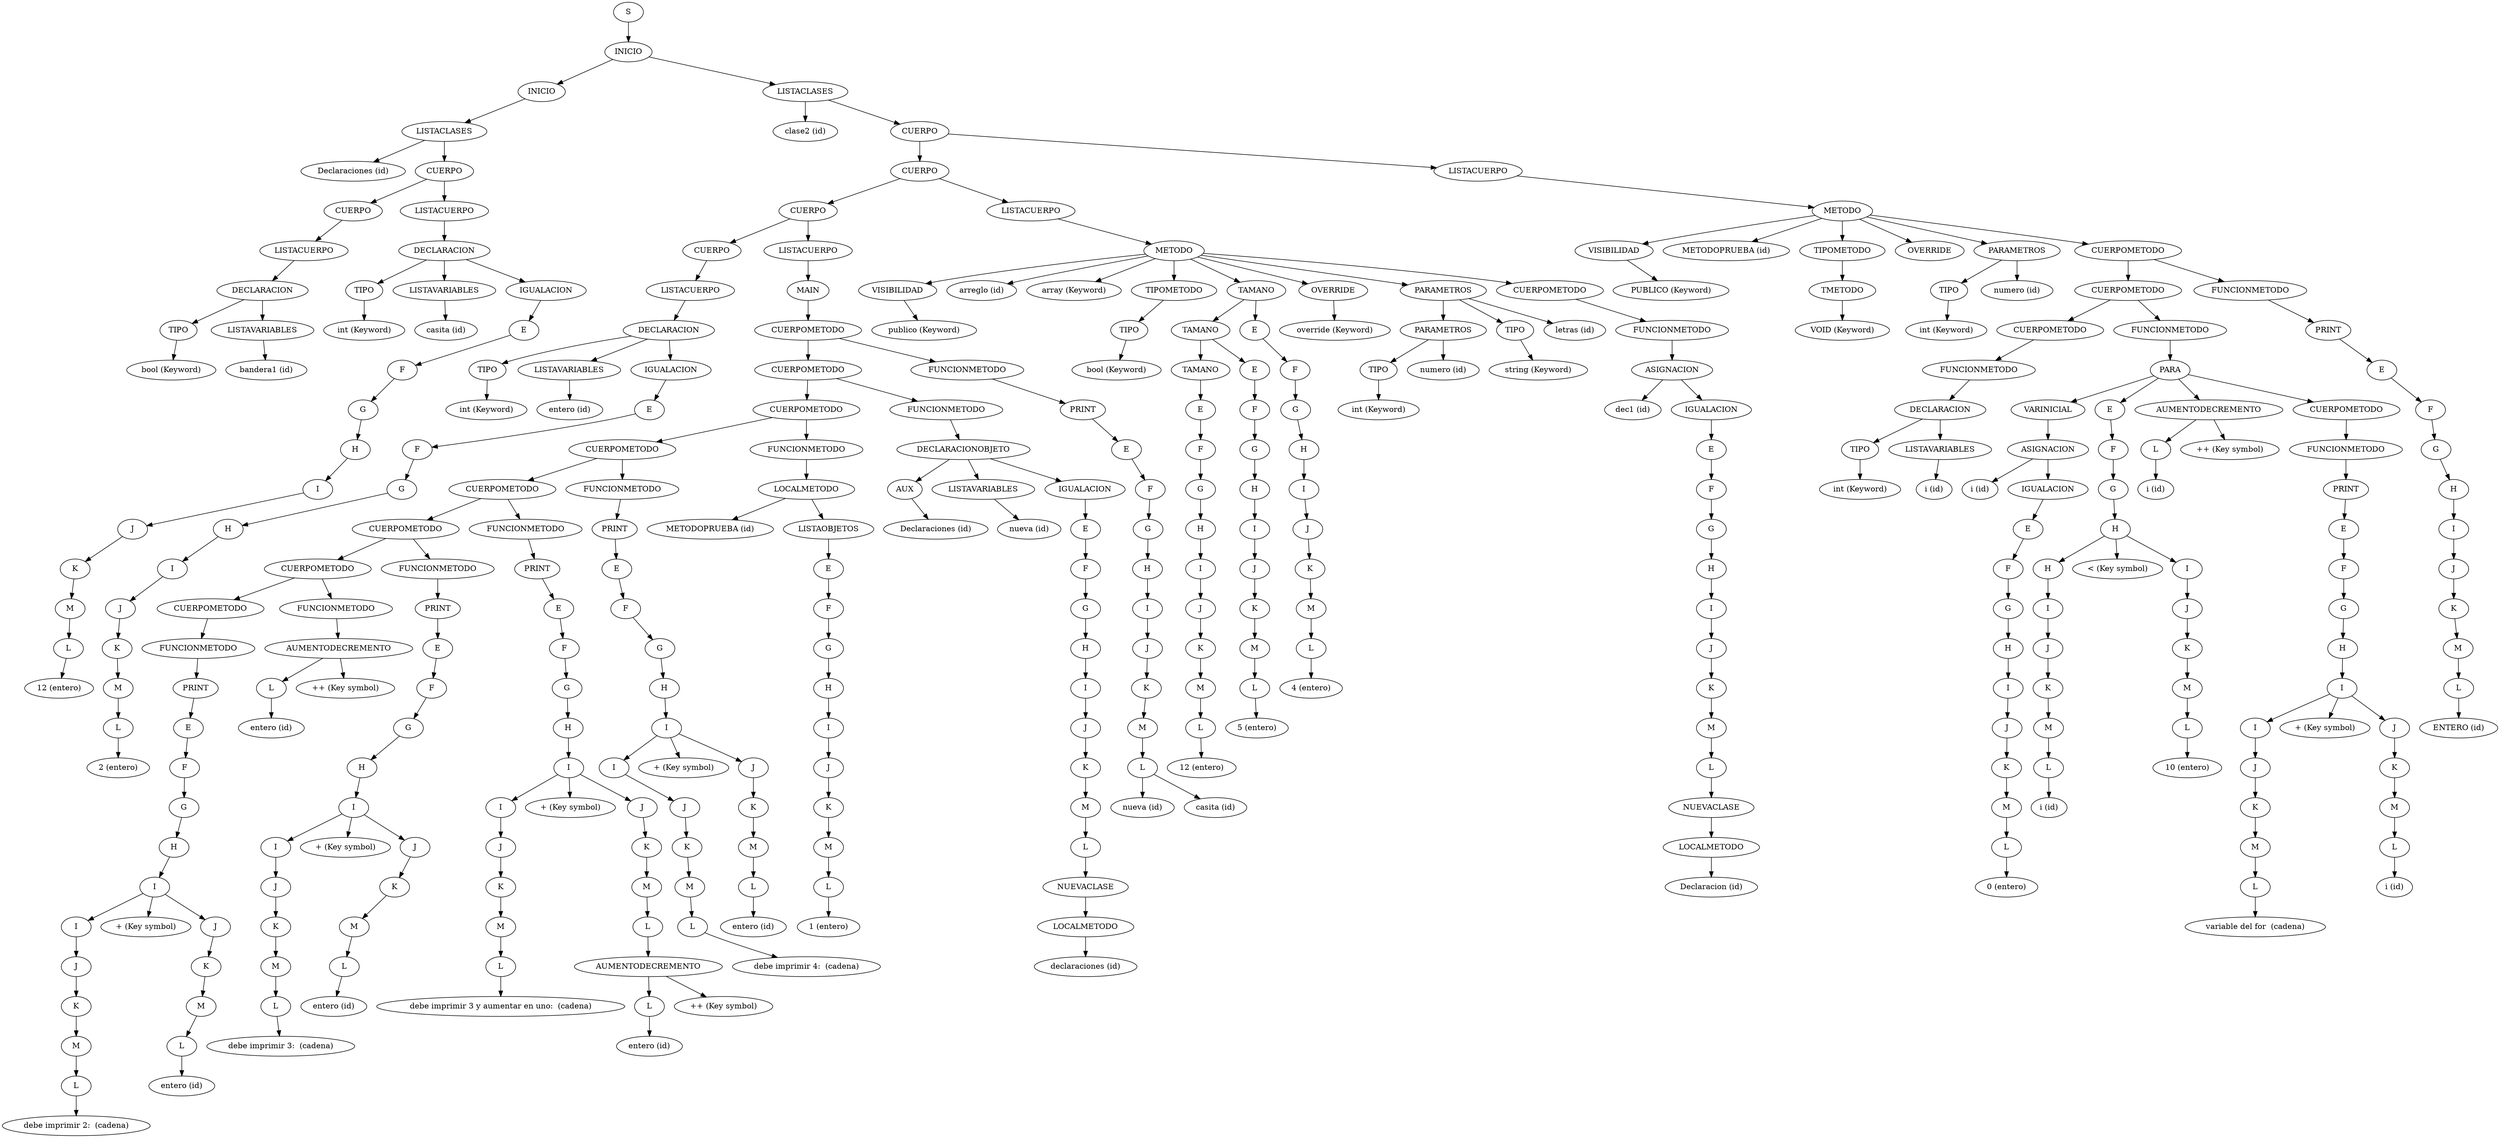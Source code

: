 digraph G{nodo0[label="S"];
nodo1[label="INICIO"];
nodo0->nodo1;
nodo2[label="INICIO"];
nodo1->nodo2;
nodo3[label="LISTACLASES"];
nodo2->nodo3;
nodo4[label="Declaraciones (id)"];
nodo3->nodo4;
nodo5[label="CUERPO"];
nodo3->nodo5;
nodo6[label="CUERPO"];
nodo5->nodo6;
nodo7[label="LISTACUERPO"];
nodo6->nodo7;
nodo8[label="DECLARACION"];
nodo7->nodo8;
nodo9[label="TIPO"];
nodo8->nodo9;
nodo10[label="bool (Keyword)"];
nodo9->nodo10;
nodo11[label="LISTAVARIABLES"];
nodo8->nodo11;
nodo12[label="bandera1 (id)"];
nodo11->nodo12;
nodo13[label="LISTACUERPO"];
nodo5->nodo13;
nodo14[label="DECLARACION"];
nodo13->nodo14;
nodo15[label="TIPO"];
nodo14->nodo15;
nodo16[label="int (Keyword)"];
nodo15->nodo16;
nodo17[label="LISTAVARIABLES"];
nodo14->nodo17;
nodo18[label="casita (id)"];
nodo17->nodo18;
nodo19[label="IGUALACION"];
nodo14->nodo19;
nodo20[label="E"];
nodo19->nodo20;
nodo21[label="F"];
nodo20->nodo21;
nodo22[label="G"];
nodo21->nodo22;
nodo23[label="H"];
nodo22->nodo23;
nodo24[label="I"];
nodo23->nodo24;
nodo25[label="J"];
nodo24->nodo25;
nodo26[label="K"];
nodo25->nodo26;
nodo27[label="M"];
nodo26->nodo27;
nodo28[label="L"];
nodo27->nodo28;
nodo29[label="12 (entero)"];
nodo28->nodo29;
nodo30[label="LISTACLASES"];
nodo1->nodo30;
nodo31[label="clase2 (id)"];
nodo30->nodo31;
nodo32[label="CUERPO"];
nodo30->nodo32;
nodo33[label="CUERPO"];
nodo32->nodo33;
nodo34[label="CUERPO"];
nodo33->nodo34;
nodo35[label="CUERPO"];
nodo34->nodo35;
nodo36[label="LISTACUERPO"];
nodo35->nodo36;
nodo37[label="DECLARACION"];
nodo36->nodo37;
nodo38[label="TIPO"];
nodo37->nodo38;
nodo39[label="int (Keyword)"];
nodo38->nodo39;
nodo40[label="LISTAVARIABLES"];
nodo37->nodo40;
nodo41[label="entero (id)"];
nodo40->nodo41;
nodo42[label="IGUALACION"];
nodo37->nodo42;
nodo43[label="E"];
nodo42->nodo43;
nodo44[label="F"];
nodo43->nodo44;
nodo45[label="G"];
nodo44->nodo45;
nodo46[label="H"];
nodo45->nodo46;
nodo47[label="I"];
nodo46->nodo47;
nodo48[label="J"];
nodo47->nodo48;
nodo49[label="K"];
nodo48->nodo49;
nodo50[label="M"];
nodo49->nodo50;
nodo51[label="L"];
nodo50->nodo51;
nodo52[label="2 (entero)"];
nodo51->nodo52;
nodo53[label="LISTACUERPO"];
nodo34->nodo53;
nodo54[label="MAIN"];
nodo53->nodo54;
nodo55[label="CUERPOMETODO"];
nodo54->nodo55;
nodo56[label="CUERPOMETODO"];
nodo55->nodo56;
nodo57[label="CUERPOMETODO"];
nodo56->nodo57;
nodo58[label="CUERPOMETODO"];
nodo57->nodo58;
nodo59[label="CUERPOMETODO"];
nodo58->nodo59;
nodo60[label="CUERPOMETODO"];
nodo59->nodo60;
nodo61[label="CUERPOMETODO"];
nodo60->nodo61;
nodo62[label="CUERPOMETODO"];
nodo61->nodo62;
nodo63[label="FUNCIONMETODO"];
nodo62->nodo63;
nodo64[label="PRINT"];
nodo63->nodo64;
nodo65[label="E"];
nodo64->nodo65;
nodo66[label="F"];
nodo65->nodo66;
nodo67[label="G"];
nodo66->nodo67;
nodo68[label="H"];
nodo67->nodo68;
nodo69[label="I"];
nodo68->nodo69;
nodo70[label="I"];
nodo69->nodo70;
nodo71[label="J"];
nodo70->nodo71;
nodo72[label="K"];
nodo71->nodo72;
nodo73[label="M"];
nodo72->nodo73;
nodo74[label="L"];
nodo73->nodo74;
nodo75[label="debe imprimir 2:  (cadena)"];
nodo74->nodo75;
nodo76[label="+ (Key symbol)"];
nodo69->nodo76;
nodo77[label="J"];
nodo69->nodo77;
nodo78[label="K"];
nodo77->nodo78;
nodo79[label="M"];
nodo78->nodo79;
nodo80[label="L"];
nodo79->nodo80;
nodo81[label="entero (id)"];
nodo80->nodo81;
nodo82[label="FUNCIONMETODO"];
nodo61->nodo82;
nodo83[label="AUMENTODECREMENTO"];
nodo82->nodo83;
nodo84[label="L"];
nodo83->nodo84;
nodo85[label="entero (id)"];
nodo84->nodo85;
nodo86[label="++ (Key symbol)"];
nodo83->nodo86;
nodo87[label="FUNCIONMETODO"];
nodo60->nodo87;
nodo88[label="PRINT"];
nodo87->nodo88;
nodo89[label="E"];
nodo88->nodo89;
nodo90[label="F"];
nodo89->nodo90;
nodo91[label="G"];
nodo90->nodo91;
nodo92[label="H"];
nodo91->nodo92;
nodo93[label="I"];
nodo92->nodo93;
nodo94[label="I"];
nodo93->nodo94;
nodo95[label="J"];
nodo94->nodo95;
nodo96[label="K"];
nodo95->nodo96;
nodo97[label="M"];
nodo96->nodo97;
nodo98[label="L"];
nodo97->nodo98;
nodo99[label="debe imprimir 3:  (cadena)"];
nodo98->nodo99;
nodo100[label="+ (Key symbol)"];
nodo93->nodo100;
nodo101[label="J"];
nodo93->nodo101;
nodo102[label="K"];
nodo101->nodo102;
nodo103[label="M"];
nodo102->nodo103;
nodo104[label="L"];
nodo103->nodo104;
nodo105[label="entero (id)"];
nodo104->nodo105;
nodo106[label="FUNCIONMETODO"];
nodo59->nodo106;
nodo107[label="PRINT"];
nodo106->nodo107;
nodo108[label="E"];
nodo107->nodo108;
nodo109[label="F"];
nodo108->nodo109;
nodo110[label="G"];
nodo109->nodo110;
nodo111[label="H"];
nodo110->nodo111;
nodo112[label="I"];
nodo111->nodo112;
nodo113[label="I"];
nodo112->nodo113;
nodo114[label="J"];
nodo113->nodo114;
nodo115[label="K"];
nodo114->nodo115;
nodo116[label="M"];
nodo115->nodo116;
nodo117[label="L"];
nodo116->nodo117;
nodo118[label="debe imprimir 3 y aumentar en uno:  (cadena)"];
nodo117->nodo118;
nodo119[label="+ (Key symbol)"];
nodo112->nodo119;
nodo120[label="J"];
nodo112->nodo120;
nodo121[label="K"];
nodo120->nodo121;
nodo122[label="M"];
nodo121->nodo122;
nodo123[label="L"];
nodo122->nodo123;
nodo124[label="AUMENTODECREMENTO"];
nodo123->nodo124;
nodo125[label="L"];
nodo124->nodo125;
nodo126[label="entero (id)"];
nodo125->nodo126;
nodo127[label="++ (Key symbol)"];
nodo124->nodo127;
nodo128[label="FUNCIONMETODO"];
nodo58->nodo128;
nodo129[label="PRINT"];
nodo128->nodo129;
nodo130[label="E"];
nodo129->nodo130;
nodo131[label="F"];
nodo130->nodo131;
nodo132[label="G"];
nodo131->nodo132;
nodo133[label="H"];
nodo132->nodo133;
nodo134[label="I"];
nodo133->nodo134;
nodo135[label="I"];
nodo134->nodo135;
nodo136[label="J"];
nodo135->nodo136;
nodo137[label="K"];
nodo136->nodo137;
nodo138[label="M"];
nodo137->nodo138;
nodo139[label="L"];
nodo138->nodo139;
nodo140[label="debe imprimir 4:  (cadena)"];
nodo139->nodo140;
nodo141[label="+ (Key symbol)"];
nodo134->nodo141;
nodo142[label="J"];
nodo134->nodo142;
nodo143[label="K"];
nodo142->nodo143;
nodo144[label="M"];
nodo143->nodo144;
nodo145[label="L"];
nodo144->nodo145;
nodo146[label="entero (id)"];
nodo145->nodo146;
nodo147[label="FUNCIONMETODO"];
nodo57->nodo147;
nodo148[label="LOCALMETODO"];
nodo147->nodo148;
nodo149[label="METODOPRUEBA (id)"];
nodo148->nodo149;
nodo150[label="LISTAOBJETOS"];
nodo148->nodo150;
nodo151[label="E"];
nodo150->nodo151;
nodo152[label="F"];
nodo151->nodo152;
nodo153[label="G"];
nodo152->nodo153;
nodo154[label="H"];
nodo153->nodo154;
nodo155[label="I"];
nodo154->nodo155;
nodo156[label="J"];
nodo155->nodo156;
nodo157[label="K"];
nodo156->nodo157;
nodo158[label="M"];
nodo157->nodo158;
nodo159[label="L"];
nodo158->nodo159;
nodo160[label="1 (entero)"];
nodo159->nodo160;
nodo161[label="FUNCIONMETODO"];
nodo56->nodo161;
nodo162[label="DECLARACIONOBJETO"];
nodo161->nodo162;
nodo163[label="AUX"];
nodo162->nodo163;
nodo164[label="Declaraciones (id)"];
nodo163->nodo164;
nodo165[label="LISTAVARIABLES"];
nodo162->nodo165;
nodo166[label="nueva (id)"];
nodo165->nodo166;
nodo167[label="IGUALACION"];
nodo162->nodo167;
nodo168[label="E"];
nodo167->nodo168;
nodo169[label="F"];
nodo168->nodo169;
nodo170[label="G"];
nodo169->nodo170;
nodo171[label="H"];
nodo170->nodo171;
nodo172[label="I"];
nodo171->nodo172;
nodo173[label="J"];
nodo172->nodo173;
nodo174[label="K"];
nodo173->nodo174;
nodo175[label="M"];
nodo174->nodo175;
nodo176[label="L"];
nodo175->nodo176;
nodo177[label="NUEVACLASE"];
nodo176->nodo177;
nodo178[label="LOCALMETODO"];
nodo177->nodo178;
nodo179[label="declaraciones (id)"];
nodo178->nodo179;
nodo180[label="FUNCIONMETODO"];
nodo55->nodo180;
nodo181[label="PRINT"];
nodo180->nodo181;
nodo182[label="E"];
nodo181->nodo182;
nodo183[label="F"];
nodo182->nodo183;
nodo184[label="G"];
nodo183->nodo184;
nodo185[label="H"];
nodo184->nodo185;
nodo186[label="I"];
nodo185->nodo186;
nodo187[label="J"];
nodo186->nodo187;
nodo188[label="K"];
nodo187->nodo188;
nodo189[label="M"];
nodo188->nodo189;
nodo190[label="L"];
nodo189->nodo190;
nodo191[label="nueva (id)"];
nodo190->nodo191;
nodo192[label="casita (id)"];
nodo190->nodo192;
nodo193[label="LISTACUERPO"];
nodo33->nodo193;
nodo194[label="METODO"];
nodo193->nodo194;
nodo195[label="VISIBILIDAD"];
nodo194->nodo195;
nodo196[label="publico (Keyword)"];
nodo195->nodo196;
nodo197[label="arreglo (id)"];
nodo194->nodo197;
nodo198[label="array (Keyword)"];
nodo194->nodo198;
nodo199[label="TIPOMETODO"];
nodo194->nodo199;
nodo200[label="TIPO"];
nodo199->nodo200;
nodo201[label="bool (Keyword)"];
nodo200->nodo201;
nodo202[label="TAMANO"];
nodo194->nodo202;
nodo203[label="TAMANO"];
nodo202->nodo203;
nodo204[label="TAMANO"];
nodo203->nodo204;
nodo205[label="E"];
nodo204->nodo205;
nodo206[label="F"];
nodo205->nodo206;
nodo207[label="G"];
nodo206->nodo207;
nodo208[label="H"];
nodo207->nodo208;
nodo209[label="I"];
nodo208->nodo209;
nodo210[label="J"];
nodo209->nodo210;
nodo211[label="K"];
nodo210->nodo211;
nodo212[label="M"];
nodo211->nodo212;
nodo213[label="L"];
nodo212->nodo213;
nodo214[label="12 (entero)"];
nodo213->nodo214;
nodo215[label="E"];
nodo203->nodo215;
nodo216[label="F"];
nodo215->nodo216;
nodo217[label="G"];
nodo216->nodo217;
nodo218[label="H"];
nodo217->nodo218;
nodo219[label="I"];
nodo218->nodo219;
nodo220[label="J"];
nodo219->nodo220;
nodo221[label="K"];
nodo220->nodo221;
nodo222[label="M"];
nodo221->nodo222;
nodo223[label="L"];
nodo222->nodo223;
nodo224[label="5 (entero)"];
nodo223->nodo224;
nodo225[label="E"];
nodo202->nodo225;
nodo226[label="F"];
nodo225->nodo226;
nodo227[label="G"];
nodo226->nodo227;
nodo228[label="H"];
nodo227->nodo228;
nodo229[label="I"];
nodo228->nodo229;
nodo230[label="J"];
nodo229->nodo230;
nodo231[label="K"];
nodo230->nodo231;
nodo232[label="M"];
nodo231->nodo232;
nodo233[label="L"];
nodo232->nodo233;
nodo234[label="4 (entero)"];
nodo233->nodo234;
nodo235[label="OVERRIDE"];
nodo194->nodo235;
nodo236[label="override (Keyword)"];
nodo235->nodo236;
nodo237[label="PARAMETROS"];
nodo194->nodo237;
nodo238[label="PARAMETROS"];
nodo237->nodo238;
nodo239[label="TIPO"];
nodo238->nodo239;
nodo240[label="int (Keyword)"];
nodo239->nodo240;
nodo241[label="numero (id)"];
nodo238->nodo241;
nodo242[label="TIPO"];
nodo237->nodo242;
nodo243[label="string (Keyword)"];
nodo242->nodo243;
nodo244[label="letras (id)"];
nodo237->nodo244;
nodo245[label="CUERPOMETODO"];
nodo194->nodo245;
nodo246[label="FUNCIONMETODO"];
nodo245->nodo246;
nodo247[label="ASIGNACION"];
nodo246->nodo247;
nodo248[label="dec1 (id)"];
nodo247->nodo248;
nodo249[label="IGUALACION"];
nodo247->nodo249;
nodo250[label="E"];
nodo249->nodo250;
nodo251[label="F"];
nodo250->nodo251;
nodo252[label="G"];
nodo251->nodo252;
nodo253[label="H"];
nodo252->nodo253;
nodo254[label="I"];
nodo253->nodo254;
nodo255[label="J"];
nodo254->nodo255;
nodo256[label="K"];
nodo255->nodo256;
nodo257[label="M"];
nodo256->nodo257;
nodo258[label="L"];
nodo257->nodo258;
nodo259[label="NUEVACLASE"];
nodo258->nodo259;
nodo260[label="LOCALMETODO"];
nodo259->nodo260;
nodo261[label="Declaracion (id)"];
nodo260->nodo261;
nodo262[label="LISTACUERPO"];
nodo32->nodo262;
nodo263[label="METODO"];
nodo262->nodo263;
nodo264[label="VISIBILIDAD"];
nodo263->nodo264;
nodo265[label="PUBLICO (Keyword)"];
nodo264->nodo265;
nodo266[label="METODOPRUEBA (id)"];
nodo263->nodo266;
nodo267[label="TIPOMETODO"];
nodo263->nodo267;
nodo268[label="TMETODO"];
nodo267->nodo268;
nodo269[label="VOID (Keyword)"];
nodo268->nodo269;
nodo270[label="OVERRIDE"];
nodo263->nodo270;
nodo271[label="PARAMETROS"];
nodo263->nodo271;
nodo272[label="TIPO"];
nodo271->nodo272;
nodo273[label="int (Keyword)"];
nodo272->nodo273;
nodo274[label="numero (id)"];
nodo271->nodo274;
nodo275[label="CUERPOMETODO"];
nodo263->nodo275;
nodo276[label="CUERPOMETODO"];
nodo275->nodo276;
nodo277[label="CUERPOMETODO"];
nodo276->nodo277;
nodo278[label="FUNCIONMETODO"];
nodo277->nodo278;
nodo279[label="DECLARACION"];
nodo278->nodo279;
nodo280[label="TIPO"];
nodo279->nodo280;
nodo281[label="int (Keyword)"];
nodo280->nodo281;
nodo282[label="LISTAVARIABLES"];
nodo279->nodo282;
nodo283[label="i (id)"];
nodo282->nodo283;
nodo284[label="FUNCIONMETODO"];
nodo276->nodo284;
nodo285[label="PARA"];
nodo284->nodo285;
nodo286[label="VARINICIAL"];
nodo285->nodo286;
nodo287[label="ASIGNACION"];
nodo286->nodo287;
nodo288[label="i (id)"];
nodo287->nodo288;
nodo289[label="IGUALACION"];
nodo287->nodo289;
nodo290[label="E"];
nodo289->nodo290;
nodo291[label="F"];
nodo290->nodo291;
nodo292[label="G"];
nodo291->nodo292;
nodo293[label="H"];
nodo292->nodo293;
nodo294[label="I"];
nodo293->nodo294;
nodo295[label="J"];
nodo294->nodo295;
nodo296[label="K"];
nodo295->nodo296;
nodo297[label="M"];
nodo296->nodo297;
nodo298[label="L"];
nodo297->nodo298;
nodo299[label="0 (entero)"];
nodo298->nodo299;
nodo300[label="E"];
nodo285->nodo300;
nodo301[label="F"];
nodo300->nodo301;
nodo302[label="G"];
nodo301->nodo302;
nodo303[label="H"];
nodo302->nodo303;
nodo304[label="H"];
nodo303->nodo304;
nodo305[label="I"];
nodo304->nodo305;
nodo306[label="J"];
nodo305->nodo306;
nodo307[label="K"];
nodo306->nodo307;
nodo308[label="M"];
nodo307->nodo308;
nodo309[label="L"];
nodo308->nodo309;
nodo310[label="i (id)"];
nodo309->nodo310;
nodo311[label="< (Key symbol)"];
nodo303->nodo311;
nodo312[label="I"];
nodo303->nodo312;
nodo313[label="J"];
nodo312->nodo313;
nodo314[label="K"];
nodo313->nodo314;
nodo315[label="M"];
nodo314->nodo315;
nodo316[label="L"];
nodo315->nodo316;
nodo317[label="10 (entero)"];
nodo316->nodo317;
nodo318[label="AUMENTODECREMENTO"];
nodo285->nodo318;
nodo319[label="L"];
nodo318->nodo319;
nodo320[label="i (id)"];
nodo319->nodo320;
nodo321[label="++ (Key symbol)"];
nodo318->nodo321;
nodo322[label="CUERPOMETODO"];
nodo285->nodo322;
nodo323[label="FUNCIONMETODO"];
nodo322->nodo323;
nodo324[label="PRINT"];
nodo323->nodo324;
nodo325[label="E"];
nodo324->nodo325;
nodo326[label="F"];
nodo325->nodo326;
nodo327[label="G"];
nodo326->nodo327;
nodo328[label="H"];
nodo327->nodo328;
nodo329[label="I"];
nodo328->nodo329;
nodo330[label="I"];
nodo329->nodo330;
nodo331[label="J"];
nodo330->nodo331;
nodo332[label="K"];
nodo331->nodo332;
nodo333[label="M"];
nodo332->nodo333;
nodo334[label="L"];
nodo333->nodo334;
nodo335[label="variable del for  (cadena)"];
nodo334->nodo335;
nodo336[label="+ (Key symbol)"];
nodo329->nodo336;
nodo337[label="J"];
nodo329->nodo337;
nodo338[label="K"];
nodo337->nodo338;
nodo339[label="M"];
nodo338->nodo339;
nodo340[label="L"];
nodo339->nodo340;
nodo341[label="i (id)"];
nodo340->nodo341;
nodo342[label="FUNCIONMETODO"];
nodo275->nodo342;
nodo343[label="PRINT"];
nodo342->nodo343;
nodo344[label="E"];
nodo343->nodo344;
nodo345[label="F"];
nodo344->nodo345;
nodo346[label="G"];
nodo345->nodo346;
nodo347[label="H"];
nodo346->nodo347;
nodo348[label="I"];
nodo347->nodo348;
nodo349[label="J"];
nodo348->nodo349;
nodo350[label="K"];
nodo349->nodo350;
nodo351[label="M"];
nodo350->nodo351;
nodo352[label="L"];
nodo351->nodo352;
nodo353[label="ENTERO (id)"];
nodo352->nodo353;
}
